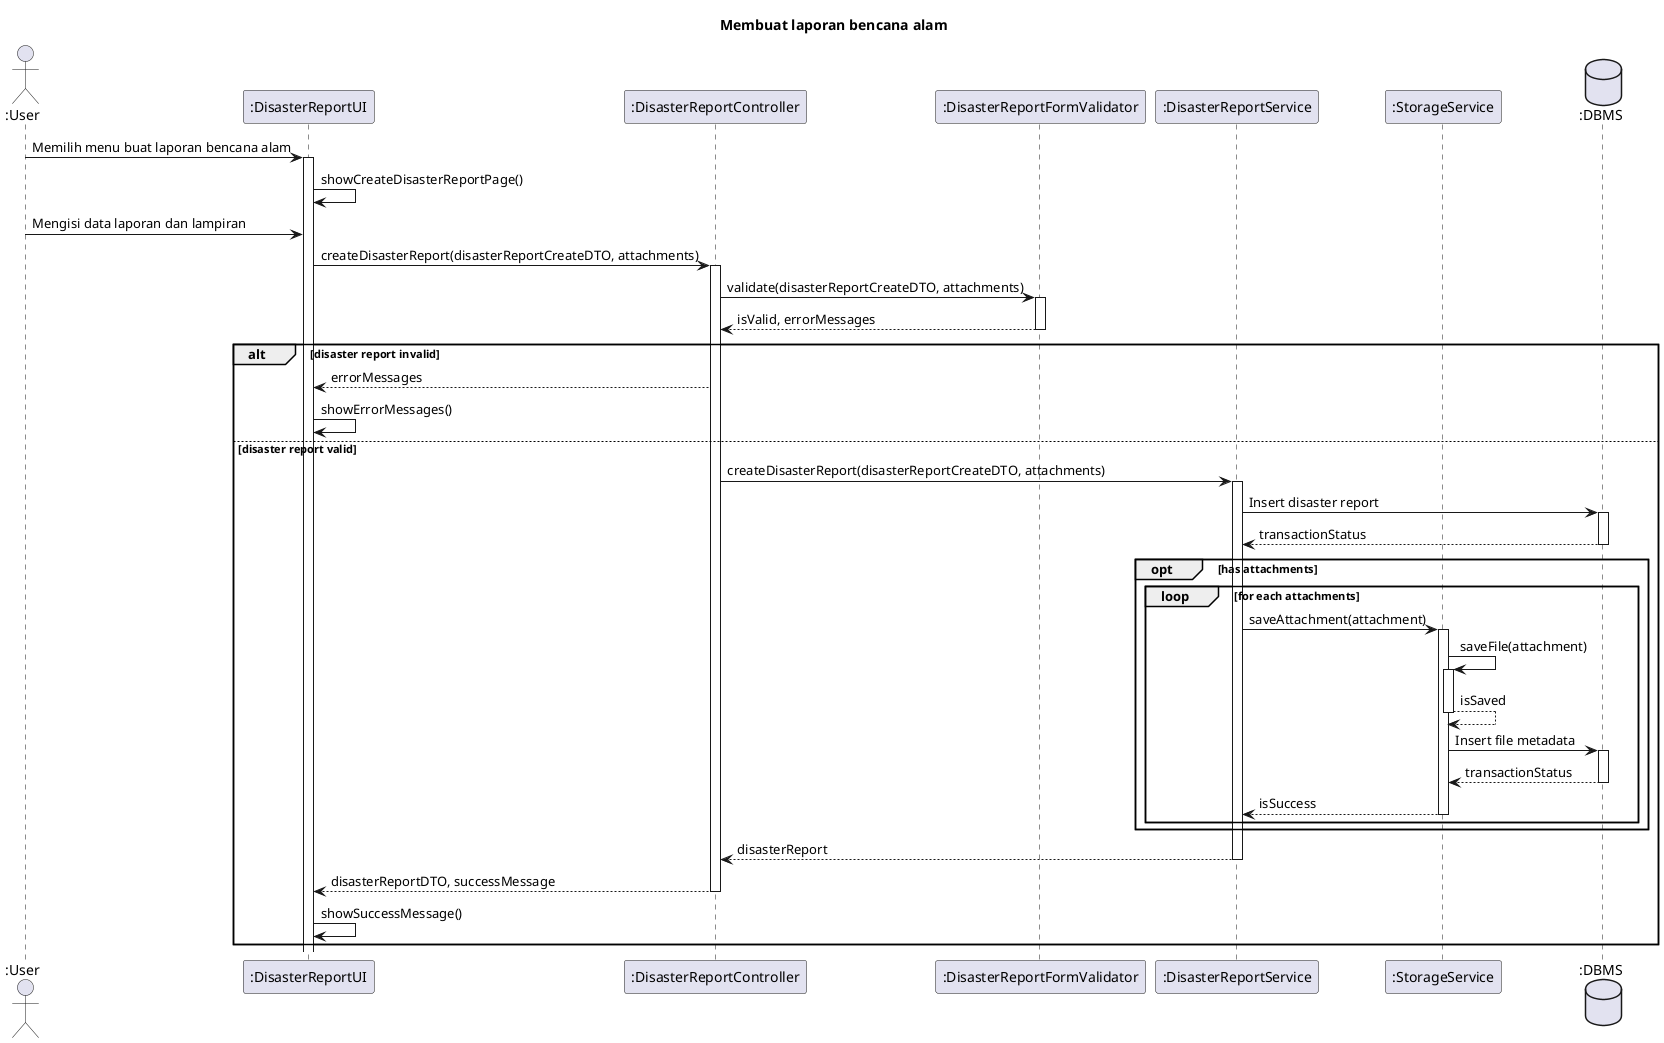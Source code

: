 @startuml SD-MAP-017 - Membuat laporan bencana alam

title Membuat laporan bencana alam

actor ":User" as user
participant ":DisasterReportUI" as view
participant ":DisasterReportController" as controller
participant ":DisasterReportFormValidator" as validator
participant ":DisasterReportService" as disasterService
participant ":StorageService" as storageService
database ":DBMS" as db

user -> view ++: Memilih menu buat laporan bencana alam
view -> view : showCreateDisasterReportPage()

user -> view : Mengisi data laporan dan lampiran
view -> controller ++: createDisasterReport(disasterReportCreateDTO, attachments)
  controller -> validator ++: validate(disasterReportCreateDTO, attachments)
    return isValid, errorMessages

  alt disaster report invalid
    controller --> view: errorMessages
    view -> view: showErrorMessages()
  else disaster report valid
    controller -> disasterService ++: createDisasterReport(disasterReportCreateDTO, attachments)
      disasterService -> db ++: Insert disaster report
        return transactionStatus
      
      opt has attachments
        loop for each attachments
          disasterService -> storageService ++: saveAttachment(attachment)
            storageService -> storageService ++: saveFile(attachment)
              return isSaved

            storageService -> db ++: Insert file metadata
              return transactionStatus
            return isSuccess
        end
      end
      return disasterReport
    return disasterReportDTO, successMessage

    view -> view: showSuccessMessage()
  end